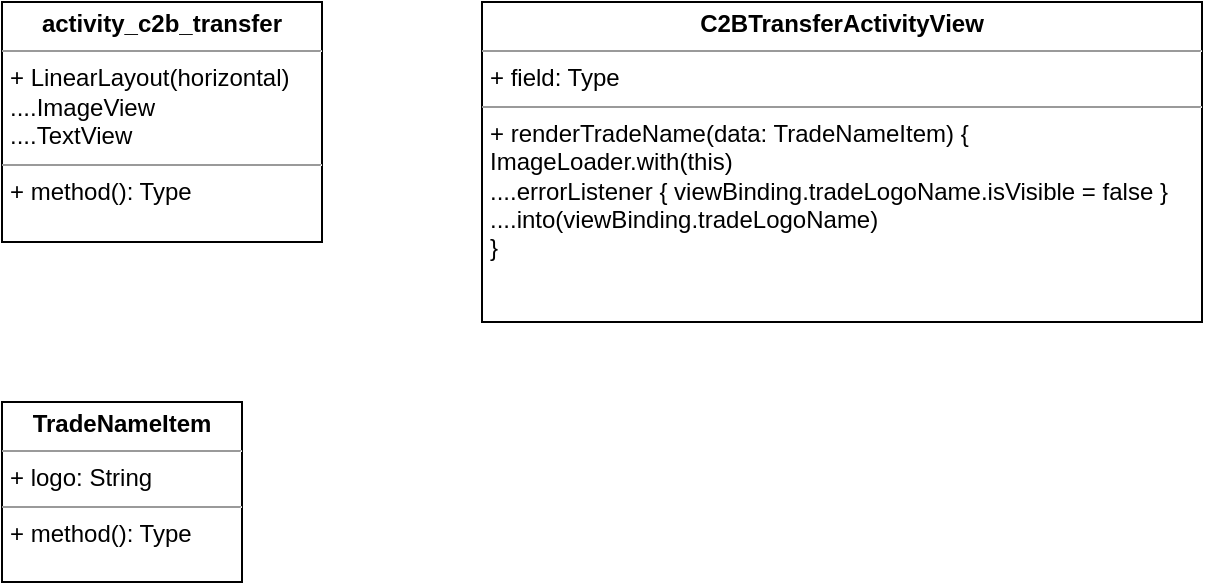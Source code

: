 <mxfile version="20.1.1" type="github">
  <diagram id="9GHJsgkGWnPM4DRguKOr" name="Page-1">
    <mxGraphModel dx="728" dy="462" grid="1" gridSize="10" guides="1" tooltips="1" connect="1" arrows="1" fold="1" page="1" pageScale="1" pageWidth="827" pageHeight="1169" math="0" shadow="0">
      <root>
        <mxCell id="0" />
        <mxCell id="1" parent="0" />
        <mxCell id="BnFLH-ceUi1MthiOXDKU-3" value="&lt;p style=&quot;margin:0px;margin-top:4px;text-align:center;&quot;&gt;&lt;b&gt;activity_c2b_transfer&lt;/b&gt;&lt;/p&gt;&lt;hr size=&quot;1&quot;&gt;&lt;p style=&quot;margin:0px;margin-left:4px;&quot;&gt;+ LinearLayout(horizontal)&lt;/p&gt;&lt;p style=&quot;margin:0px;margin-left:4px;&quot;&gt;....ImageView&lt;/p&gt;&lt;p style=&quot;margin:0px;margin-left:4px;&quot;&gt;....TextView&lt;br&gt;&lt;/p&gt;&lt;hr size=&quot;1&quot;&gt;&lt;p style=&quot;margin:0px;margin-left:4px;&quot;&gt;+ method(): Type&lt;/p&gt;" style="verticalAlign=top;align=left;overflow=fill;fontSize=12;fontFamily=Helvetica;html=1;" vertex="1" parent="1">
          <mxGeometry x="320" y="80" width="160" height="120" as="geometry" />
        </mxCell>
        <mxCell id="BnFLH-ceUi1MthiOXDKU-4" value="&lt;p style=&quot;margin:0px;margin-top:4px;text-align:center;&quot;&gt;&lt;b&gt;C2BTransferActivityView&lt;/b&gt;&lt;/p&gt;&lt;hr size=&quot;1&quot;&gt;&lt;p style=&quot;margin:0px;margin-left:4px;&quot;&gt;+ field: Type&lt;/p&gt;&lt;hr size=&quot;1&quot;&gt;&lt;p style=&quot;margin:0px;margin-left:4px;&quot;&gt;+ renderTradeName(data: TradeNameItem) {&lt;/p&gt;&lt;p style=&quot;margin:0px;margin-left:4px;&quot;&gt;ImageLoader.with(this)&lt;/p&gt;&lt;p style=&quot;margin:0px;margin-left:4px;&quot;&gt;....errorListener { viewBinding.tradeLogoName.isVisible = false }&lt;br&gt;&lt;/p&gt;&lt;p style=&quot;margin:0px;margin-left:4px;&quot;&gt;....into(viewBinding.tradeLogoName)&lt;br&gt;&lt;/p&gt;&lt;p style=&quot;margin:0px;margin-left:4px;&quot;&gt;}&lt;br&gt;&lt;/p&gt;" style="verticalAlign=top;align=left;overflow=fill;fontSize=12;fontFamily=Helvetica;html=1;" vertex="1" parent="1">
          <mxGeometry x="560" y="80" width="360" height="160" as="geometry" />
        </mxCell>
        <mxCell id="BnFLH-ceUi1MthiOXDKU-5" value="&lt;p style=&quot;margin:0px;margin-top:4px;text-align:center;&quot;&gt;&lt;b&gt;TradeNameItem&lt;/b&gt;&lt;/p&gt;&lt;hr size=&quot;1&quot;&gt;&lt;p style=&quot;margin:0px;margin-left:4px;&quot;&gt;+ logo: String&lt;br&gt;&lt;/p&gt;&lt;hr size=&quot;1&quot;&gt;&lt;p style=&quot;margin:0px;margin-left:4px;&quot;&gt;+ method(): Type&lt;/p&gt;" style="verticalAlign=top;align=left;overflow=fill;fontSize=12;fontFamily=Helvetica;html=1;" vertex="1" parent="1">
          <mxGeometry x="320" y="280" width="120" height="90" as="geometry" />
        </mxCell>
      </root>
    </mxGraphModel>
  </diagram>
</mxfile>
